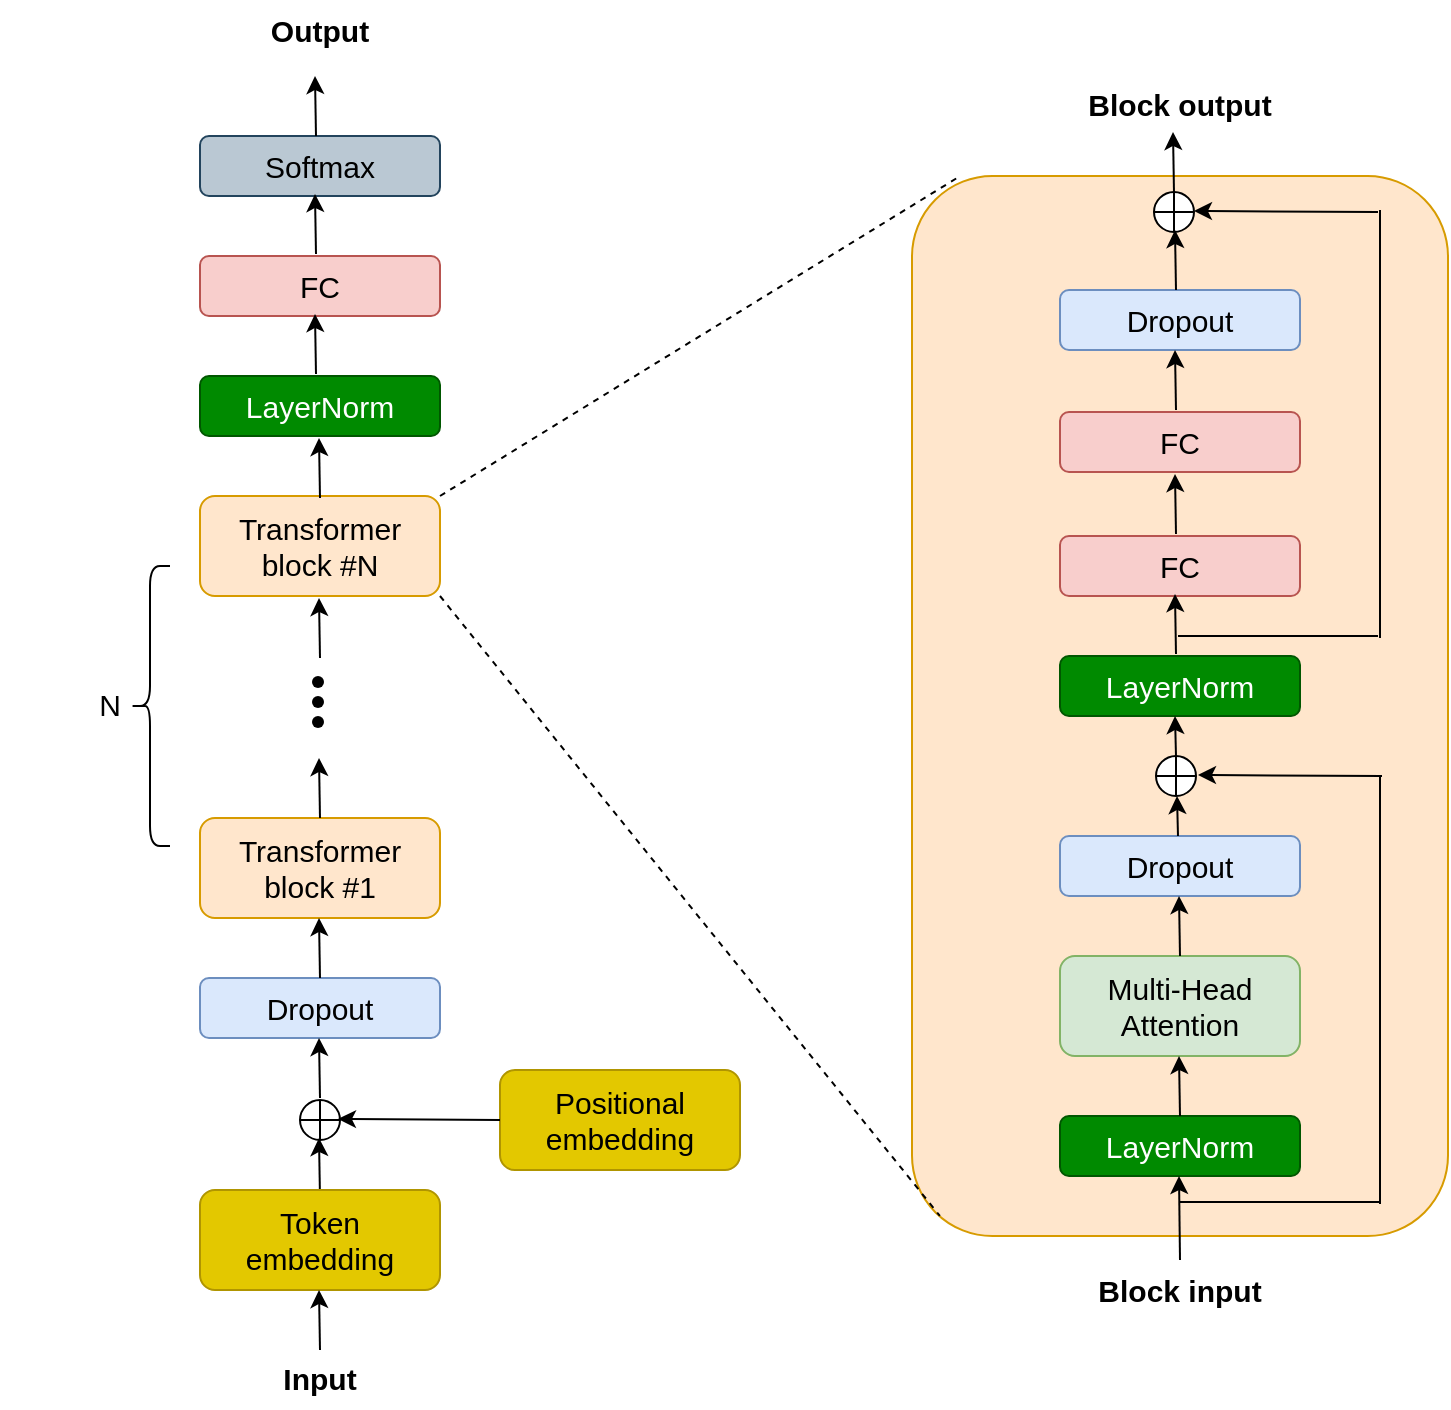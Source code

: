 <mxfile version="26.0.15" pages="2">
  <diagram name="Page-1" id="R1Zm-C9BT86NUQ-tbebm">
    <mxGraphModel dx="2074" dy="1155" grid="1" gridSize="10" guides="1" tooltips="1" connect="1" arrows="1" fold="1" page="1" pageScale="1" pageWidth="850" pageHeight="1100" background="none" math="0" shadow="0">
      <root>
        <mxCell id="0" />
        <mxCell id="1" parent="0" />
        <mxCell id="BhE8mrxoXwVcs0QpaUs0-21" value="" style="rounded=1;whiteSpace=wrap;html=1;fillColor=#ffe6cc;strokeColor=#d79b00;" vertex="1" parent="1">
          <mxGeometry x="496" y="250" width="268" height="530" as="geometry" />
        </mxCell>
        <mxCell id="mCWoq_mTYpj9pdkhJT9a-1" value="&lt;font style=&quot;font-size: 15px;&quot;&gt;Dropout&lt;/font&gt;" style="rounded=1;whiteSpace=wrap;html=1;fillColor=#dae8fc;strokeColor=#6c8ebf;" vertex="1" parent="1">
          <mxGeometry x="570" y="307" width="120" height="30" as="geometry" />
        </mxCell>
        <mxCell id="mCWoq_mTYpj9pdkhJT9a-3" value="&lt;font style=&quot;font-size: 15px;&quot;&gt;FC&lt;/font&gt;" style="rounded=1;whiteSpace=wrap;html=1;fillColor=#f8cecc;strokeColor=#b85450;" vertex="1" parent="1">
          <mxGeometry x="570" y="430" width="120" height="30" as="geometry" />
        </mxCell>
        <mxCell id="mCWoq_mTYpj9pdkhJT9a-4" value="&lt;font style=&quot;font-size: 15px;&quot;&gt;LayerNorm&lt;/font&gt;" style="rounded=1;whiteSpace=wrap;html=1;fillColor=#008a00;fontColor=#ffffff;strokeColor=#005700;" vertex="1" parent="1">
          <mxGeometry x="570" y="490" width="120" height="30" as="geometry" />
        </mxCell>
        <mxCell id="mCWoq_mTYpj9pdkhJT9a-5" value="&lt;font style=&quot;font-size: 15px;&quot;&gt;Dropout&lt;/font&gt;" style="rounded=1;whiteSpace=wrap;html=1;fillColor=#dae8fc;strokeColor=#6c8ebf;" vertex="1" parent="1">
          <mxGeometry x="570" y="580" width="120" height="30" as="geometry" />
        </mxCell>
        <mxCell id="mCWoq_mTYpj9pdkhJT9a-6" value="&lt;font style=&quot;font-size: 15px;&quot;&gt;Multi-Head&lt;/font&gt;&lt;div&gt;&lt;font style=&quot;font-size: 15px;&quot;&gt;Attention&lt;/font&gt;&lt;/div&gt;" style="rounded=1;whiteSpace=wrap;html=1;fillColor=#d5e8d4;strokeColor=#82b366;" vertex="1" parent="1">
          <mxGeometry x="570" y="640" width="120" height="50" as="geometry" />
        </mxCell>
        <mxCell id="mCWoq_mTYpj9pdkhJT9a-7" value="&lt;font style=&quot;font-size: 15px;&quot;&gt;LayerNorm&lt;/font&gt;" style="rounded=1;whiteSpace=wrap;html=1;fillColor=#008a00;fontColor=#ffffff;strokeColor=#005700;" vertex="1" parent="1">
          <mxGeometry x="570" y="720" width="120" height="30" as="geometry" />
        </mxCell>
        <mxCell id="mCWoq_mTYpj9pdkhJT9a-11" value="" style="endArrow=classic;html=1;rounded=0;" edge="1" parent="1">
          <mxGeometry width="50" height="50" relative="1" as="geometry">
            <mxPoint x="630" y="720" as="sourcePoint" />
            <mxPoint x="629.5" y="690" as="targetPoint" />
            <Array as="points" />
          </mxGeometry>
        </mxCell>
        <mxCell id="mCWoq_mTYpj9pdkhJT9a-12" value="" style="endArrow=classic;html=1;rounded=0;" edge="1" parent="1">
          <mxGeometry width="50" height="50" relative="1" as="geometry">
            <mxPoint x="630" y="640" as="sourcePoint" />
            <mxPoint x="629.5" y="610" as="targetPoint" />
            <Array as="points" />
          </mxGeometry>
        </mxCell>
        <mxCell id="mCWoq_mTYpj9pdkhJT9a-14" value="" style="endArrow=classic;html=1;rounded=0;" edge="1" parent="1">
          <mxGeometry width="50" height="50" relative="1" as="geometry">
            <mxPoint x="629" y="580" as="sourcePoint" />
            <mxPoint x="628.5" y="560" as="targetPoint" />
            <Array as="points" />
          </mxGeometry>
        </mxCell>
        <mxCell id="BhE8mrxoXwVcs0QpaUs0-1" value="" style="endArrow=classic;html=1;rounded=0;" edge="1" parent="1">
          <mxGeometry width="50" height="50" relative="1" as="geometry">
            <mxPoint x="628" y="540" as="sourcePoint" />
            <mxPoint x="627.5" y="520" as="targetPoint" />
            <Array as="points" />
          </mxGeometry>
        </mxCell>
        <mxCell id="BhE8mrxoXwVcs0QpaUs0-2" value="" style="endArrow=classic;html=1;rounded=0;" edge="1" parent="1">
          <mxGeometry width="50" height="50" relative="1" as="geometry">
            <mxPoint x="628" y="489" as="sourcePoint" />
            <mxPoint x="627.5" y="459" as="targetPoint" />
            <Array as="points" />
          </mxGeometry>
        </mxCell>
        <mxCell id="BhE8mrxoXwVcs0QpaUs0-3" value="" style="endArrow=classic;html=1;rounded=0;" edge="1" parent="1">
          <mxGeometry width="50" height="50" relative="1" as="geometry">
            <mxPoint x="628" y="429" as="sourcePoint" />
            <mxPoint x="627.5" y="399" as="targetPoint" />
            <Array as="points" />
          </mxGeometry>
        </mxCell>
        <mxCell id="BhE8mrxoXwVcs0QpaUs0-4" value="" style="endArrow=classic;html=1;rounded=0;exitX=0.5;exitY=0;exitDx=0;exitDy=0;" edge="1" parent="1" source="BhE8mrxoXwVcs0QpaUs0-60">
          <mxGeometry width="50" height="50" relative="1" as="geometry">
            <mxPoint x="630" y="790" as="sourcePoint" />
            <mxPoint x="629.5" y="750" as="targetPoint" />
            <Array as="points" />
          </mxGeometry>
        </mxCell>
        <mxCell id="BhE8mrxoXwVcs0QpaUs0-6" value="" style="endArrow=classic;html=1;rounded=0;" edge="1" parent="1">
          <mxGeometry width="50" height="50" relative="1" as="geometry">
            <mxPoint x="627" y="258" as="sourcePoint" />
            <mxPoint x="626.5" y="228" as="targetPoint" />
            <Array as="points" />
          </mxGeometry>
        </mxCell>
        <mxCell id="BhE8mrxoXwVcs0QpaUs0-7" value="" style="verticalLabelPosition=bottom;verticalAlign=top;html=1;shape=mxgraph.flowchart.summing_function;" vertex="1" parent="1">
          <mxGeometry x="618" y="540" width="20" height="20" as="geometry" />
        </mxCell>
        <mxCell id="BhE8mrxoXwVcs0QpaUs0-10" value="" style="endArrow=classic;html=1;rounded=0;" edge="1" parent="1">
          <mxGeometry width="50" height="50" relative="1" as="geometry">
            <mxPoint x="731" y="550" as="sourcePoint" />
            <mxPoint x="639" y="549.5" as="targetPoint" />
          </mxGeometry>
        </mxCell>
        <mxCell id="BhE8mrxoXwVcs0QpaUs0-12" value="" style="endArrow=none;html=1;rounded=0;" edge="1" parent="1">
          <mxGeometry width="50" height="50" relative="1" as="geometry">
            <mxPoint x="730" y="764" as="sourcePoint" />
            <mxPoint x="730" y="550" as="targetPoint" />
          </mxGeometry>
        </mxCell>
        <mxCell id="BhE8mrxoXwVcs0QpaUs0-14" value="" style="endArrow=none;html=1;rounded=0;" edge="1" parent="1">
          <mxGeometry width="50" height="50" relative="1" as="geometry">
            <mxPoint x="630" y="763" as="sourcePoint" />
            <mxPoint x="710" y="763" as="targetPoint" />
            <Array as="points">
              <mxPoint x="710" y="763" />
              <mxPoint x="730" y="763" />
            </Array>
          </mxGeometry>
        </mxCell>
        <mxCell id="BhE8mrxoXwVcs0QpaUs0-15" value="" style="verticalLabelPosition=bottom;verticalAlign=top;html=1;shape=mxgraph.flowchart.summing_function;" vertex="1" parent="1">
          <mxGeometry x="617" y="258" width="20" height="20" as="geometry" />
        </mxCell>
        <mxCell id="BhE8mrxoXwVcs0QpaUs0-16" value="" style="endArrow=classic;html=1;rounded=0;" edge="1" parent="1">
          <mxGeometry width="50" height="50" relative="1" as="geometry">
            <mxPoint x="729" y="268" as="sourcePoint" />
            <mxPoint x="637" y="267.5" as="targetPoint" />
          </mxGeometry>
        </mxCell>
        <mxCell id="BhE8mrxoXwVcs0QpaUs0-18" value="" style="endArrow=classic;html=1;rounded=0;" edge="1" parent="1">
          <mxGeometry width="50" height="50" relative="1" as="geometry">
            <mxPoint x="628" y="307" as="sourcePoint" />
            <mxPoint x="627.5" y="277" as="targetPoint" />
            <Array as="points" />
          </mxGeometry>
        </mxCell>
        <mxCell id="BhE8mrxoXwVcs0QpaUs0-19" value="" style="endArrow=none;html=1;rounded=0;" edge="1" parent="1">
          <mxGeometry width="50" height="50" relative="1" as="geometry">
            <mxPoint x="629" y="480" as="sourcePoint" />
            <mxPoint x="709" y="480" as="targetPoint" />
            <Array as="points">
              <mxPoint x="709" y="480" />
              <mxPoint x="729" y="480" />
            </Array>
          </mxGeometry>
        </mxCell>
        <mxCell id="BhE8mrxoXwVcs0QpaUs0-22" value="&lt;font style=&quot;font-size: 15px;&quot;&gt;Softmax&lt;/font&gt;" style="rounded=1;whiteSpace=wrap;html=1;fillColor=#bac8d3;strokeColor=#23445d;" vertex="1" parent="1">
          <mxGeometry x="140" y="230" width="120" height="30" as="geometry" />
        </mxCell>
        <mxCell id="BhE8mrxoXwVcs0QpaUs0-23" value="&lt;font style=&quot;font-size: 15px;&quot;&gt;FC&lt;/font&gt;" style="rounded=1;whiteSpace=wrap;html=1;fillColor=#f8cecc;strokeColor=#b85450;" vertex="1" parent="1">
          <mxGeometry x="140" y="290" width="120" height="30" as="geometry" />
        </mxCell>
        <mxCell id="BhE8mrxoXwVcs0QpaUs0-24" value="&lt;font style=&quot;font-size: 15px;&quot;&gt;LayerNorm&lt;/font&gt;" style="rounded=1;whiteSpace=wrap;html=1;fillColor=#008a00;fontColor=#ffffff;strokeColor=#005700;" vertex="1" parent="1">
          <mxGeometry x="140" y="350" width="120" height="30" as="geometry" />
        </mxCell>
        <mxCell id="BhE8mrxoXwVcs0QpaUs0-26" value="&lt;span style=&quot;font-size: 15px;&quot;&gt;Transformer block #1&lt;/span&gt;" style="rounded=1;whiteSpace=wrap;html=1;fillColor=#ffe6cc;strokeColor=#d79b00;" vertex="1" parent="1">
          <mxGeometry x="140" y="571" width="120" height="50" as="geometry" />
        </mxCell>
        <mxCell id="BhE8mrxoXwVcs0QpaUs0-27" value="&lt;font style=&quot;font-size: 15px;&quot;&gt;Dropout&lt;/font&gt;" style="rounded=1;whiteSpace=wrap;html=1;fillColor=#dae8fc;strokeColor=#6c8ebf;" vertex="1" parent="1">
          <mxGeometry x="140" y="651" width="120" height="30" as="geometry" />
        </mxCell>
        <mxCell id="BhE8mrxoXwVcs0QpaUs0-28" value="" style="endArrow=classic;html=1;rounded=0;" edge="1" parent="1">
          <mxGeometry width="50" height="50" relative="1" as="geometry">
            <mxPoint x="200" y="651" as="sourcePoint" />
            <mxPoint x="199.5" y="621" as="targetPoint" />
            <Array as="points" />
          </mxGeometry>
        </mxCell>
        <mxCell id="BhE8mrxoXwVcs0QpaUs0-32" value="" style="endArrow=classic;html=1;rounded=0;" edge="1" parent="1">
          <mxGeometry width="50" height="50" relative="1" as="geometry">
            <mxPoint x="198" y="349" as="sourcePoint" />
            <mxPoint x="197.5" y="319" as="targetPoint" />
            <Array as="points" />
          </mxGeometry>
        </mxCell>
        <mxCell id="BhE8mrxoXwVcs0QpaUs0-33" value="" style="endArrow=classic;html=1;rounded=0;" edge="1" parent="1">
          <mxGeometry width="50" height="50" relative="1" as="geometry">
            <mxPoint x="198" y="289" as="sourcePoint" />
            <mxPoint x="197.5" y="259" as="targetPoint" />
            <Array as="points" />
          </mxGeometry>
        </mxCell>
        <mxCell id="BhE8mrxoXwVcs0QpaUs0-34" value="" style="endArrow=classic;html=1;rounded=0;" edge="1" parent="1">
          <mxGeometry width="50" height="50" relative="1" as="geometry">
            <mxPoint x="200" y="711" as="sourcePoint" />
            <mxPoint x="199.5" y="681" as="targetPoint" />
            <Array as="points" />
          </mxGeometry>
        </mxCell>
        <mxCell id="BhE8mrxoXwVcs0QpaUs0-37" value="" style="endArrow=classic;html=1;rounded=0;" edge="1" parent="1">
          <mxGeometry width="50" height="50" relative="1" as="geometry">
            <mxPoint x="198" y="230" as="sourcePoint" />
            <mxPoint x="197.5" y="200" as="targetPoint" />
            <Array as="points" />
          </mxGeometry>
        </mxCell>
        <mxCell id="BhE8mrxoXwVcs0QpaUs0-42" value="" style="shape=waypoint;sketch=0;fillStyle=solid;size=6;pointerEvents=1;points=[];fillColor=none;resizable=0;rotatable=0;perimeter=centerPerimeter;snapToPoint=1;" vertex="1" parent="1">
          <mxGeometry x="189" y="493" width="20" height="20" as="geometry" />
        </mxCell>
        <mxCell id="BhE8mrxoXwVcs0QpaUs0-43" value="" style="shape=waypoint;sketch=0;fillStyle=solid;size=6;pointerEvents=1;points=[];fillColor=none;resizable=0;rotatable=0;perimeter=centerPerimeter;snapToPoint=1;" vertex="1" parent="1">
          <mxGeometry x="189" y="503" width="20" height="20" as="geometry" />
        </mxCell>
        <mxCell id="BhE8mrxoXwVcs0QpaUs0-44" value="" style="shape=waypoint;sketch=0;fillStyle=solid;size=6;pointerEvents=1;points=[];fillColor=none;resizable=0;rotatable=0;perimeter=centerPerimeter;snapToPoint=1;" vertex="1" parent="1">
          <mxGeometry x="189" y="513" width="20" height="20" as="geometry" />
        </mxCell>
        <mxCell id="BhE8mrxoXwVcs0QpaUs0-47" value="" style="endArrow=classic;html=1;rounded=0;" edge="1" parent="1">
          <mxGeometry width="50" height="50" relative="1" as="geometry">
            <mxPoint x="200" y="571" as="sourcePoint" />
            <mxPoint x="199.5" y="541" as="targetPoint" />
            <Array as="points" />
          </mxGeometry>
        </mxCell>
        <mxCell id="BhE8mrxoXwVcs0QpaUs0-48" value="" style="endArrow=classic;html=1;rounded=0;" edge="1" parent="1">
          <mxGeometry width="50" height="50" relative="1" as="geometry">
            <mxPoint x="200" y="491" as="sourcePoint" />
            <mxPoint x="199.5" y="461" as="targetPoint" />
            <Array as="points" />
          </mxGeometry>
        </mxCell>
        <mxCell id="BhE8mrxoXwVcs0QpaUs0-49" value="&lt;span style=&quot;font-size: 15px;&quot;&gt;Transformer block #N&lt;/span&gt;" style="rounded=1;whiteSpace=wrap;html=1;fillColor=#ffe6cc;strokeColor=#d79b00;" vertex="1" parent="1">
          <mxGeometry x="140" y="410" width="120" height="50" as="geometry" />
        </mxCell>
        <mxCell id="BhE8mrxoXwVcs0QpaUs0-50" value="" style="shape=curlyBracket;whiteSpace=wrap;html=1;rounded=1;labelPosition=left;verticalLabelPosition=middle;align=right;verticalAlign=middle;" vertex="1" parent="1">
          <mxGeometry x="105" y="445" width="20" height="140" as="geometry" />
        </mxCell>
        <mxCell id="BhE8mrxoXwVcs0QpaUs0-51" value="" style="verticalLabelPosition=bottom;verticalAlign=top;html=1;shape=mxgraph.flowchart.summing_function;" vertex="1" parent="1">
          <mxGeometry x="190" y="712" width="20" height="20" as="geometry" />
        </mxCell>
        <mxCell id="BhE8mrxoXwVcs0QpaUs0-52" value="" style="endArrow=classic;html=1;rounded=0;" edge="1" parent="1">
          <mxGeometry width="50" height="50" relative="1" as="geometry">
            <mxPoint x="200" y="761" as="sourcePoint" />
            <mxPoint x="199.5" y="731" as="targetPoint" />
            <Array as="points" />
          </mxGeometry>
        </mxCell>
        <mxCell id="BhE8mrxoXwVcs0QpaUs0-54" value="&lt;span style=&quot;font-size: 15px;&quot;&gt;Positional embedding&lt;/span&gt;" style="rounded=1;whiteSpace=wrap;html=1;fillColor=#e3c800;strokeColor=#B09500;fontColor=#000000;" vertex="1" parent="1">
          <mxGeometry x="290" y="697" width="120" height="50" as="geometry" />
        </mxCell>
        <mxCell id="BhE8mrxoXwVcs0QpaUs0-55" value="&lt;span style=&quot;font-size: 15px;&quot;&gt;Token embedding&lt;/span&gt;" style="rounded=1;whiteSpace=wrap;html=1;fillColor=#e3c800;strokeColor=#B09500;fontColor=#000000;" vertex="1" parent="1">
          <mxGeometry x="140" y="757" width="120" height="50" as="geometry" />
        </mxCell>
        <mxCell id="BhE8mrxoXwVcs0QpaUs0-56" value="" style="endArrow=classic;html=1;rounded=0;" edge="1" parent="1">
          <mxGeometry width="50" height="50" relative="1" as="geometry">
            <mxPoint x="290" y="722" as="sourcePoint" />
            <mxPoint x="209" y="721.5" as="targetPoint" />
          </mxGeometry>
        </mxCell>
        <mxCell id="BhE8mrxoXwVcs0QpaUs0-57" value="" style="endArrow=classic;html=1;rounded=0;" edge="1" parent="1">
          <mxGeometry width="50" height="50" relative="1" as="geometry">
            <mxPoint x="200" y="411" as="sourcePoint" />
            <mxPoint x="199.5" y="381" as="targetPoint" />
            <Array as="points" />
          </mxGeometry>
        </mxCell>
        <mxCell id="BhE8mrxoXwVcs0QpaUs0-58" value="" style="endArrow=none;dashed=1;html=1;rounded=0;entryX=0.09;entryY=0;entryDx=0;entryDy=0;entryPerimeter=0;" edge="1" parent="1" target="BhE8mrxoXwVcs0QpaUs0-21">
          <mxGeometry width="50" height="50" relative="1" as="geometry">
            <mxPoint x="260" y="410" as="sourcePoint" />
            <mxPoint x="310" y="360" as="targetPoint" />
          </mxGeometry>
        </mxCell>
        <mxCell id="BhE8mrxoXwVcs0QpaUs0-59" value="" style="endArrow=none;dashed=1;html=1;rounded=0;exitX=1;exitY=1;exitDx=0;exitDy=0;entryX=0.052;entryY=0.981;entryDx=0;entryDy=0;entryPerimeter=0;" edge="1" parent="1" source="BhE8mrxoXwVcs0QpaUs0-49" target="BhE8mrxoXwVcs0QpaUs0-21">
          <mxGeometry width="50" height="50" relative="1" as="geometry">
            <mxPoint x="440" y="680" as="sourcePoint" />
            <mxPoint x="490" y="630" as="targetPoint" />
          </mxGeometry>
        </mxCell>
        <mxCell id="BhE8mrxoXwVcs0QpaUs0-60" value="&lt;b&gt;Block input&lt;/b&gt;" style="text;strokeColor=none;align=center;fillColor=none;html=1;verticalAlign=middle;whiteSpace=wrap;rounded=0;fontSize=15;" vertex="1" parent="1">
          <mxGeometry x="575" y="792" width="110" height="30" as="geometry" />
        </mxCell>
        <mxCell id="BhE8mrxoXwVcs0QpaUs0-61" value="&lt;b&gt;Block output&lt;/b&gt;" style="text;strokeColor=none;align=center;fillColor=none;html=1;verticalAlign=middle;whiteSpace=wrap;rounded=0;fontSize=15;" vertex="1" parent="1">
          <mxGeometry x="575" y="199" width="110" height="30" as="geometry" />
        </mxCell>
        <mxCell id="BhE8mrxoXwVcs0QpaUs0-62" value="" style="endArrow=classic;html=1;rounded=0;" edge="1" parent="1">
          <mxGeometry width="50" height="50" relative="1" as="geometry">
            <mxPoint x="200" y="837" as="sourcePoint" />
            <mxPoint x="199.5" y="807" as="targetPoint" />
            <Array as="points" />
          </mxGeometry>
        </mxCell>
        <mxCell id="BhE8mrxoXwVcs0QpaUs0-63" value="&lt;b&gt;Input&lt;/b&gt;" style="text;strokeColor=none;align=center;fillColor=none;html=1;verticalAlign=middle;whiteSpace=wrap;rounded=0;fontSize=15;" vertex="1" parent="1">
          <mxGeometry x="145" y="836" width="110" height="30" as="geometry" />
        </mxCell>
        <mxCell id="BhE8mrxoXwVcs0QpaUs0-64" value="&lt;b&gt;Output&lt;/b&gt;" style="text;strokeColor=none;align=center;fillColor=none;html=1;verticalAlign=middle;whiteSpace=wrap;rounded=0;fontSize=15;" vertex="1" parent="1">
          <mxGeometry x="145" y="162" width="110" height="30" as="geometry" />
        </mxCell>
        <mxCell id="BhE8mrxoXwVcs0QpaUs0-66" value="N" style="text;strokeColor=none;align=center;fillColor=none;html=1;verticalAlign=middle;whiteSpace=wrap;rounded=0;fontSize=15;" vertex="1" parent="1">
          <mxGeometry x="40" y="499" width="110" height="30" as="geometry" />
        </mxCell>
        <mxCell id="BhE8mrxoXwVcs0QpaUs0-67" value="&lt;font style=&quot;font-size: 15px;&quot;&gt;FC&lt;/font&gt;" style="rounded=1;whiteSpace=wrap;html=1;fillColor=#f8cecc;strokeColor=#b85450;" vertex="1" parent="1">
          <mxGeometry x="570" y="368" width="120" height="30" as="geometry" />
        </mxCell>
        <mxCell id="BhE8mrxoXwVcs0QpaUs0-68" value="" style="endArrow=classic;html=1;rounded=0;" edge="1" parent="1">
          <mxGeometry width="50" height="50" relative="1" as="geometry">
            <mxPoint x="628" y="367" as="sourcePoint" />
            <mxPoint x="627.5" y="337" as="targetPoint" />
            <Array as="points" />
          </mxGeometry>
        </mxCell>
        <mxCell id="BhE8mrxoXwVcs0QpaUs0-69" value="" style="endArrow=none;html=1;rounded=0;" edge="1" parent="1">
          <mxGeometry width="50" height="50" relative="1" as="geometry">
            <mxPoint x="730" y="481" as="sourcePoint" />
            <mxPoint x="730" y="267" as="targetPoint" />
          </mxGeometry>
        </mxCell>
      </root>
    </mxGraphModel>
  </diagram>
  <diagram id="MrN4MtMyTiu2hYTv3j9a" name="Page-2">
    <mxGraphModel dx="2074" dy="1155" grid="1" gridSize="10" guides="1" tooltips="1" connect="1" arrows="1" fold="1" page="1" pageScale="1" pageWidth="850" pageHeight="1100" math="0" shadow="0">
      <root>
        <mxCell id="0" />
        <mxCell id="1" parent="0" />
      </root>
    </mxGraphModel>
  </diagram>
</mxfile>
